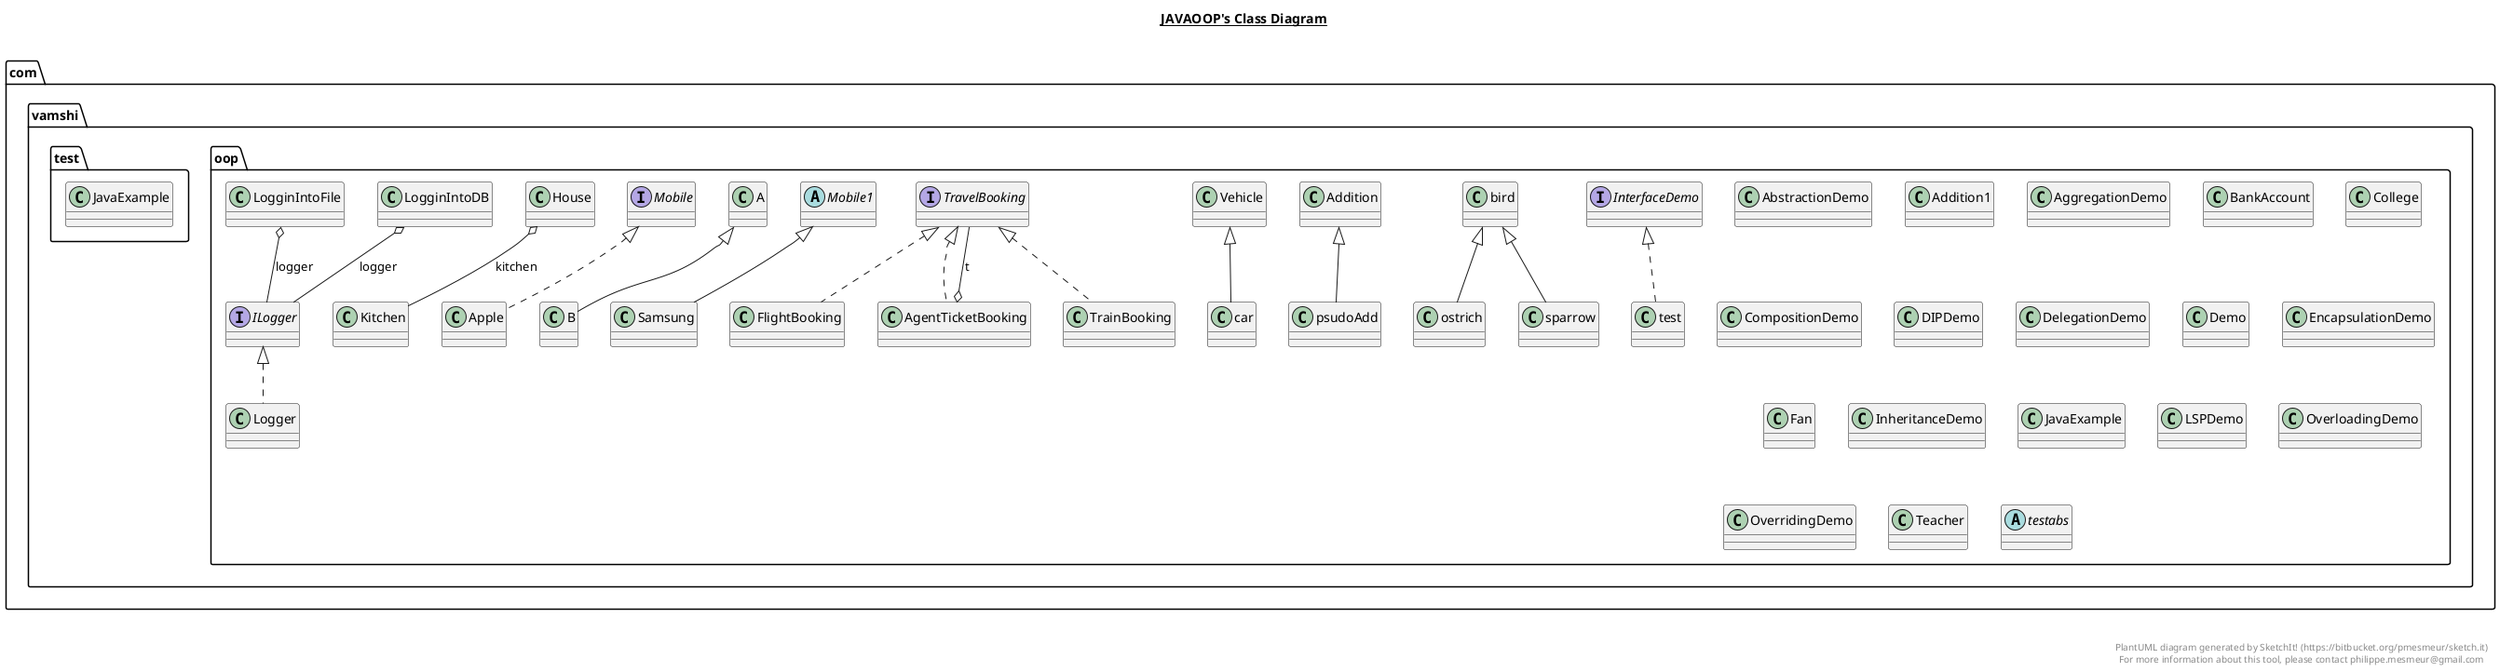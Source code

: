 @startuml

title __JAVAOOP's Class Diagram__\n

  namespace com.vamshi.oop {
    class com.vamshi.oop.A {
    }
  }
  

  namespace com.vamshi.oop {
    class com.vamshi.oop.AbstractionDemo {
    }
  }
  

  namespace com.vamshi.oop {
    class com.vamshi.oop.Addition {
    }
  }
  

  namespace com.vamshi.oop {
    class com.vamshi.oop.Addition1 {
    }
  }
  

  namespace com.vamshi.oop {
    class com.vamshi.oop.AgentTicketBooking {
    }
  }
  

  namespace com.vamshi.oop {
    class com.vamshi.oop.AggregationDemo {
    }
  }
  

  namespace com.vamshi.oop {
    class com.vamshi.oop.Apple {
    }
  }
  

  namespace com.vamshi.oop {
    class com.vamshi.oop.B {
    }
  }
  

  namespace com.vamshi.oop {
    class com.vamshi.oop.BankAccount {
    }
  }
  

  namespace com.vamshi.oop {
    class com.vamshi.oop.College {
    }
  }
  

  namespace com.vamshi.oop {
    class com.vamshi.oop.CompositionDemo {
    }
  }
  

  namespace com.vamshi.oop {
    class com.vamshi.oop.DIPDemo {
    }
  }
  

  namespace com.vamshi.oop {
    class com.vamshi.oop.DelegationDemo {
    }
  }
  

  namespace com.vamshi.oop {
    class com.vamshi.oop.Demo {
    }
  }
  

  namespace com.vamshi.oop {
    class com.vamshi.oop.EncapsulationDemo {
    }
  }
  

  namespace com.vamshi.oop {
    class com.vamshi.oop.Fan {
    }
  }
  

  namespace com.vamshi.oop {
    class com.vamshi.oop.FlightBooking {
    }
  }
  

  namespace com.vamshi.oop {
    class com.vamshi.oop.House {
    }
  }
  

  namespace com.vamshi.oop {
    interface com.vamshi.oop.ILogger {
    }
  }
  

  namespace com.vamshi.oop {
    class com.vamshi.oop.InheritanceDemo {
    }
  }
  

  namespace com.vamshi.oop {
    interface com.vamshi.oop.InterfaceDemo {
    }
  }
  

  namespace com.vamshi.oop {
    class com.vamshi.oop.JavaExample {
    }
  }
  

  namespace com.vamshi.oop {
    class com.vamshi.oop.Kitchen {
    }
  }
  

  namespace com.vamshi.oop {
    class com.vamshi.oop.LSPDemo {
    }
  }
  

  namespace com.vamshi.oop {
    class com.vamshi.oop.Logger {
    }
  }
  

  namespace com.vamshi.oop {
    class com.vamshi.oop.LogginIntoDB {
    }
  }
  

  namespace com.vamshi.oop {
    class com.vamshi.oop.LogginIntoFile {
    }
  }
  

  namespace com.vamshi.oop {
    interface com.vamshi.oop.Mobile {
    }
  }
  

  namespace com.vamshi.oop {
    abstract class com.vamshi.oop.Mobile1 {
    }
  }
  

  namespace com.vamshi.oop {
    class com.vamshi.oop.OverloadingDemo {
    }
  }
  

  namespace com.vamshi.oop {
    class com.vamshi.oop.OverridingDemo {
    }
  }
  

  namespace com.vamshi.oop {
    class com.vamshi.oop.Samsung {
    }
  }
  

  namespace com.vamshi.oop {
    class com.vamshi.oop.Teacher {
    }
  }
  

  namespace com.vamshi.oop {
    class com.vamshi.oop.TrainBooking {
    }
  }
  

  namespace com.vamshi.oop {
    interface com.vamshi.oop.TravelBooking {
    }
  }
  

  namespace com.vamshi.oop {
    class com.vamshi.oop.Vehicle {
    }
  }
  

  namespace com.vamshi.oop {
    class com.vamshi.oop.bird {
    }
  }
  

  namespace com.vamshi.oop {
    class com.vamshi.oop.car {
    }
  }
  

  namespace com.vamshi.oop {
    class com.vamshi.oop.ostrich {
    }
  }
  

  namespace com.vamshi.oop {
    class com.vamshi.oop.psudoAdd {
    }
  }
  

  namespace com.vamshi.oop {
    class com.vamshi.oop.sparrow {
    }
  }
  

  namespace com.vamshi.oop {
    class com.vamshi.oop.test {
    }
  }
  

  namespace com.vamshi.oop {
    abstract class com.vamshi.oop.testabs {
    }
  }
  

  namespace com.vamshi.test {
    class com.vamshi.test.JavaExample {
    }
  }
  

  com.vamshi.oop.AgentTicketBooking .up.|> com.vamshi.oop.TravelBooking
  com.vamshi.oop.AgentTicketBooking o-- com.vamshi.oop.TravelBooking : t
  com.vamshi.oop.Apple .up.|> com.vamshi.oop.Mobile
  com.vamshi.oop.B -up-|> com.vamshi.oop.A
  com.vamshi.oop.FlightBooking .up.|> com.vamshi.oop.TravelBooking
  com.vamshi.oop.House o-- com.vamshi.oop.Kitchen : kitchen
  com.vamshi.oop.Logger .up.|> com.vamshi.oop.ILogger
  com.vamshi.oop.LogginIntoDB o-- com.vamshi.oop.ILogger : logger
  com.vamshi.oop.LogginIntoFile o-- com.vamshi.oop.ILogger : logger
  com.vamshi.oop.Samsung -up-|> com.vamshi.oop.Mobile1
  com.vamshi.oop.TrainBooking .up.|> com.vamshi.oop.TravelBooking
  com.vamshi.oop.car -up-|> com.vamshi.oop.Vehicle
  com.vamshi.oop.ostrich -up-|> com.vamshi.oop.bird
  com.vamshi.oop.psudoAdd -up-|> com.vamshi.oop.Addition
  com.vamshi.oop.sparrow -up-|> com.vamshi.oop.bird
  com.vamshi.oop.test .up.|> com.vamshi.oop.InterfaceDemo


right footer


PlantUML diagram generated by SketchIt! (https://bitbucket.org/pmesmeur/sketch.it)
For more information about this tool, please contact philippe.mesmeur@gmail.com
endfooter

@enduml
